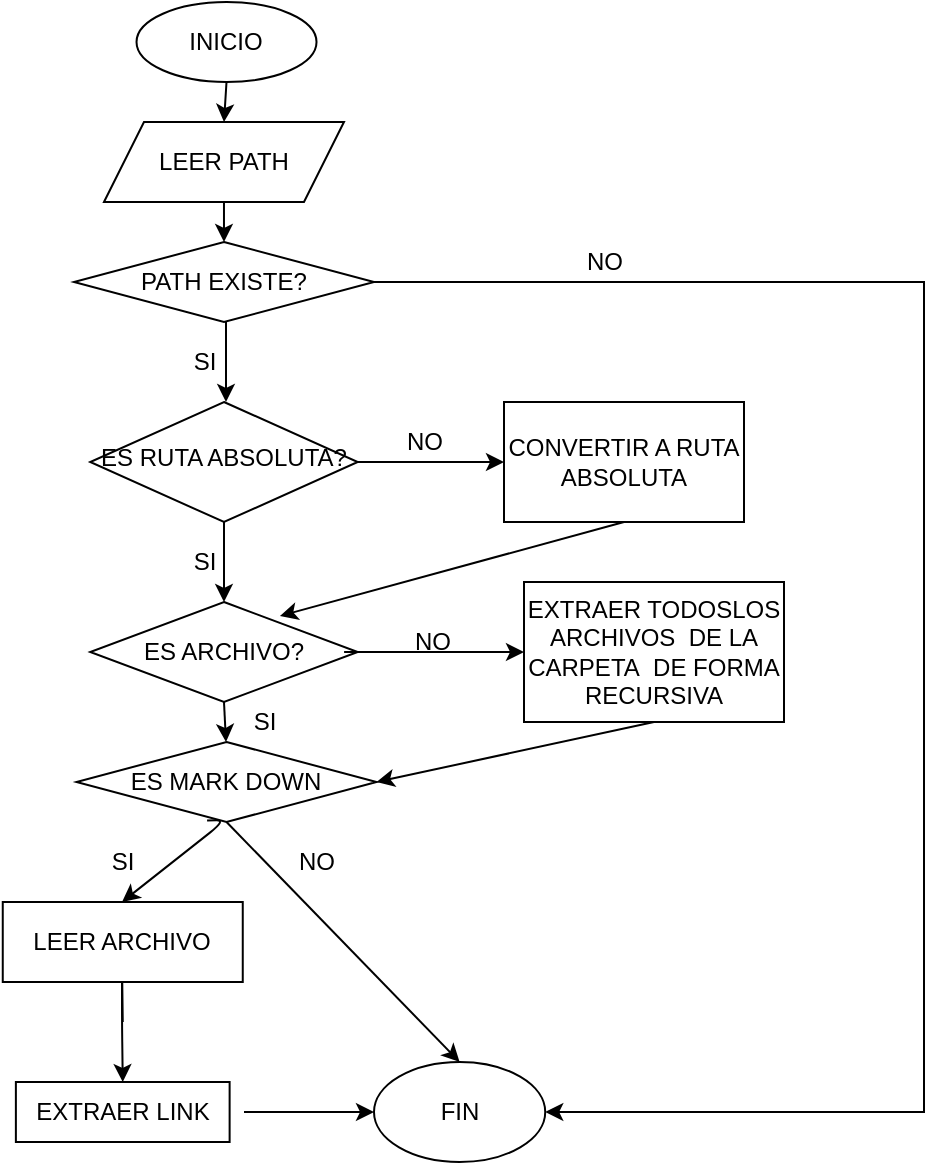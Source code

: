 <mxfile version="13.8.1" type="github">
  <diagram id="-itqMvD3cVKKmhOZ7wiD" name="Page-1">
    <mxGraphModel dx="723" dy="1571" grid="1" gridSize="10" guides="1" tooltips="1" connect="1" arrows="1" fold="1" page="1" pageScale="1" pageWidth="827" pageHeight="1169" math="0" shadow="0">
      <root>
        <mxCell id="0" />
        <mxCell id="1" parent="0" />
        <mxCell id="Q8JPxETYIf0AdVCPlq3T-29" value="INICIO" style="ellipse;whiteSpace=wrap;html=1;" parent="1" vertex="1">
          <mxGeometry x="266.26" y="-40" width="90" height="40" as="geometry" />
        </mxCell>
        <mxCell id="Q8JPxETYIf0AdVCPlq3T-30" value="FIN" style="ellipse;whiteSpace=wrap;html=1;" parent="1" vertex="1">
          <mxGeometry x="385" y="490" width="85.62" height="50" as="geometry" />
        </mxCell>
        <mxCell id="Q8JPxETYIf0AdVCPlq3T-31" value="" style="endArrow=classic;html=1;exitX=0.46;exitY=1;exitDx=0;exitDy=0;exitPerimeter=0;" parent="1" edge="1">
          <mxGeometry width="50" height="50" relative="1" as="geometry">
            <mxPoint x="311.0" y="120" as="sourcePoint" />
            <mxPoint x="311" y="160" as="targetPoint" />
          </mxGeometry>
        </mxCell>
        <mxCell id="Q8JPxETYIf0AdVCPlq3T-32" value="" style="endArrow=classic;html=1;exitX=1;exitY=0.5;exitDx=0;exitDy=0;entryX=0;entryY=0.5;entryDx=0;entryDy=0;" parent="1" source="Q8JPxETYIf0AdVCPlq3T-33" edge="1">
          <mxGeometry width="50" height="50" relative="1" as="geometry">
            <mxPoint x="390" y="220" as="sourcePoint" />
            <mxPoint x="450" y="190" as="targetPoint" />
          </mxGeometry>
        </mxCell>
        <mxCell id="Q8JPxETYIf0AdVCPlq3T-33" value="ES RUTA ABSOLUTA?" style="rhombus;whiteSpace=wrap;html=1;shadow=0;fontFamily=Helvetica;fontSize=12;align=center;strokeWidth=1;spacing=6;spacingTop=-4;" parent="1" vertex="1">
          <mxGeometry x="243.12" y="160" width="133.75" height="60" as="geometry" />
        </mxCell>
        <mxCell id="Q8JPxETYIf0AdVCPlq3T-34" value="" style="endArrow=classic;html=1;exitX=0.5;exitY=1;exitDx=0;exitDy=0;entryX=0.5;entryY=0;entryDx=0;entryDy=0;" parent="1" source="Q8JPxETYIf0AdVCPlq3T-33" target="Q8JPxETYIf0AdVCPlq3T-51" edge="1">
          <mxGeometry width="50" height="50" relative="1" as="geometry">
            <mxPoint x="400" y="330" as="sourcePoint" />
            <mxPoint x="215" y="270.0" as="targetPoint" />
          </mxGeometry>
        </mxCell>
        <mxCell id="Q8JPxETYIf0AdVCPlq3T-35" value="" style="endArrow=classic;html=1;exitX=0.419;exitY=0.976;exitDx=0;exitDy=0;exitPerimeter=0;" parent="1" edge="1">
          <mxGeometry width="50" height="50" relative="1" as="geometry">
            <mxPoint x="301.54" y="369.28" as="sourcePoint" />
            <mxPoint x="259" y="410" as="targetPoint" />
            <Array as="points">
              <mxPoint x="311" y="369" />
            </Array>
          </mxGeometry>
        </mxCell>
        <mxCell id="Q8JPxETYIf0AdVCPlq3T-36" value="" style="endArrow=classic;html=1;exitX=0.5;exitY=1;exitDx=0;exitDy=0;entryX=0.5;entryY=0;entryDx=0;entryDy=0;" parent="1" target="Q8JPxETYIf0AdVCPlq3T-30" edge="1">
          <mxGeometry width="50" height="50" relative="1" as="geometry">
            <mxPoint x="311.26" y="370" as="sourcePoint" />
            <mxPoint x="410" y="500" as="targetPoint" />
          </mxGeometry>
        </mxCell>
        <mxCell id="Q8JPxETYIf0AdVCPlq3T-37" value="SI" style="text;html=1;align=center;verticalAlign=middle;resizable=0;points=[];autosize=1;" parent="1" vertex="1">
          <mxGeometry x="285" y="230" width="30" height="20" as="geometry" />
        </mxCell>
        <mxCell id="Q8JPxETYIf0AdVCPlq3T-38" value="NO" style="text;html=1;align=center;verticalAlign=middle;resizable=0;points=[];autosize=1;" parent="1" vertex="1">
          <mxGeometry x="341.26" y="380" width="30" height="20" as="geometry" />
        </mxCell>
        <mxCell id="Q8JPxETYIf0AdVCPlq3T-39" value="" style="endArrow=classic;html=1;exitX=0.5;exitY=1;exitDx=0;exitDy=0;entryX=0.5;entryY=0;entryDx=0;entryDy=0;" parent="1" target="Q8JPxETYIf0AdVCPlq3T-40" edge="1">
          <mxGeometry width="50" height="50" relative="1" as="geometry">
            <mxPoint x="259.38" y="470" as="sourcePoint" />
            <mxPoint x="259" y="510" as="targetPoint" />
            <Array as="points">
              <mxPoint x="259" y="440" />
              <mxPoint x="259" y="470" />
            </Array>
          </mxGeometry>
        </mxCell>
        <mxCell id="Q8JPxETYIf0AdVCPlq3T-40" value="EXTRAER LINK" style="rounded=0;whiteSpace=wrap;html=1;" parent="1" vertex="1">
          <mxGeometry x="205.94" y="500" width="106.87" height="30" as="geometry" />
        </mxCell>
        <mxCell id="Q8JPxETYIf0AdVCPlq3T-41" value="" style="endArrow=classic;html=1;entryX=0;entryY=0.5;entryDx=0;entryDy=0;" parent="1" target="Q8JPxETYIf0AdVCPlq3T-30" edge="1">
          <mxGeometry width="50" height="50" relative="1" as="geometry">
            <mxPoint x="320" y="515" as="sourcePoint" />
            <mxPoint x="450" y="360" as="targetPoint" />
          </mxGeometry>
        </mxCell>
        <mxCell id="Q8JPxETYIf0AdVCPlq3T-44" value="" style="endArrow=classic;html=1;exitX=0.5;exitY=1;exitDx=0;exitDy=0;" parent="1" source="Q8JPxETYIf0AdVCPlq3T-51" edge="1">
          <mxGeometry width="50" height="50" relative="1" as="geometry">
            <mxPoint x="230" y="320" as="sourcePoint" />
            <mxPoint x="311" y="330" as="targetPoint" />
          </mxGeometry>
        </mxCell>
        <mxCell id="Q8JPxETYIf0AdVCPlq3T-47" value="SI" style="text;html=1;align=center;verticalAlign=middle;resizable=0;points=[];autosize=1;" parent="1" vertex="1">
          <mxGeometry x="244.38" y="380" width="30" height="20" as="geometry" />
        </mxCell>
        <mxCell id="Q8JPxETYIf0AdVCPlq3T-48" value="" style="endArrow=classic;html=1;exitX=0.5;exitY=1;exitDx=0;exitDy=0;" parent="1" source="Q8JPxETYIf0AdVCPlq3T-29" edge="1">
          <mxGeometry width="50" height="50" relative="1" as="geometry">
            <mxPoint x="380" y="350" as="sourcePoint" />
            <mxPoint x="310" y="20" as="targetPoint" />
          </mxGeometry>
        </mxCell>
        <mxCell id="Q8JPxETYIf0AdVCPlq3T-51" value="ES ARCHIVO?" style="rhombus;whiteSpace=wrap;html=1;" parent="1" vertex="1">
          <mxGeometry x="243.12" y="260" width="133.75" height="50" as="geometry" />
        </mxCell>
        <mxCell id="8ss8niaZClUd9AMCk5Hf-4" style="edgeStyle=orthogonalEdgeStyle;rounded=0;orthogonalLoop=1;jettySize=auto;html=1;exitX=1;exitY=0.5;exitDx=0;exitDy=0;entryX=1;entryY=0.5;entryDx=0;entryDy=0;" edge="1" parent="1" source="Q8JPxETYIf0AdVCPlq3T-52" target="Q8JPxETYIf0AdVCPlq3T-30">
          <mxGeometry relative="1" as="geometry">
            <mxPoint x="590" y="100" as="targetPoint" />
            <Array as="points">
              <mxPoint x="660" y="100" />
              <mxPoint x="660" y="515" />
            </Array>
          </mxGeometry>
        </mxCell>
        <mxCell id="Q8JPxETYIf0AdVCPlq3T-52" value="PATH EXISTE?" style="rhombus;whiteSpace=wrap;html=1;" parent="1" vertex="1">
          <mxGeometry x="235" y="80" width="150" height="40" as="geometry" />
        </mxCell>
        <mxCell id="Q8JPxETYIf0AdVCPlq3T-53" value="SI" style="text;html=1;align=center;verticalAlign=middle;resizable=0;points=[];autosize=1;" parent="1" vertex="1">
          <mxGeometry x="285" y="130" width="30" height="20" as="geometry" />
        </mxCell>
        <mxCell id="8ss8niaZClUd9AMCk5Hf-6" value="NO" style="text;html=1;align=center;verticalAlign=middle;resizable=0;points=[];autosize=1;" vertex="1" parent="1">
          <mxGeometry x="485" y="80" width="30" height="20" as="geometry" />
        </mxCell>
        <mxCell id="8ss8niaZClUd9AMCk5Hf-7" value="LEER PATH" style="shape=parallelogram;perimeter=parallelogramPerimeter;whiteSpace=wrap;html=1;fixedSize=1;" vertex="1" parent="1">
          <mxGeometry x="249.99" y="20" width="120" height="40" as="geometry" />
        </mxCell>
        <mxCell id="8ss8niaZClUd9AMCk5Hf-9" value="" style="endArrow=classic;html=1;exitX=0.5;exitY=1;exitDx=0;exitDy=0;entryX=0.5;entryY=0;entryDx=0;entryDy=0;" edge="1" parent="1" source="8ss8niaZClUd9AMCk5Hf-7" target="Q8JPxETYIf0AdVCPlq3T-52">
          <mxGeometry width="50" height="50" relative="1" as="geometry">
            <mxPoint x="390" y="240" as="sourcePoint" />
            <mxPoint x="440" y="190" as="targetPoint" />
          </mxGeometry>
        </mxCell>
        <mxCell id="8ss8niaZClUd9AMCk5Hf-11" value="NO" style="text;html=1;align=center;verticalAlign=middle;resizable=0;points=[];autosize=1;" vertex="1" parent="1">
          <mxGeometry x="395" y="170" width="30" height="20" as="geometry" />
        </mxCell>
        <mxCell id="8ss8niaZClUd9AMCk5Hf-13" value="CONVERTIR A RUTA ABSOLUTA" style="rounded=0;whiteSpace=wrap;html=1;" vertex="1" parent="1">
          <mxGeometry x="450" y="160" width="120" height="60" as="geometry" />
        </mxCell>
        <mxCell id="8ss8niaZClUd9AMCk5Hf-14" value="" style="endArrow=classic;html=1;exitX=0.5;exitY=1;exitDx=0;exitDy=0;entryX=0.709;entryY=0.14;entryDx=0;entryDy=0;entryPerimeter=0;" edge="1" parent="1" source="8ss8niaZClUd9AMCk5Hf-13" target="Q8JPxETYIf0AdVCPlq3T-51">
          <mxGeometry width="50" height="50" relative="1" as="geometry">
            <mxPoint x="390" y="350" as="sourcePoint" />
            <mxPoint x="440" y="300" as="targetPoint" />
          </mxGeometry>
        </mxCell>
        <mxCell id="8ss8niaZClUd9AMCk5Hf-15" value="EXTRAER TODOSLOS ARCHIVOS&amp;nbsp; DE LA CARPETA&amp;nbsp; DE FORMA RECURSIVA" style="rounded=0;whiteSpace=wrap;html=1;" vertex="1" parent="1">
          <mxGeometry x="460" y="250" width="130" height="70" as="geometry" />
        </mxCell>
        <mxCell id="8ss8niaZClUd9AMCk5Hf-16" value="" style="endArrow=classic;html=1;exitX=0.5;exitY=1;exitDx=0;exitDy=0;entryX=1;entryY=0.5;entryDx=0;entryDy=0;" edge="1" parent="1" source="8ss8niaZClUd9AMCk5Hf-15" target="8ss8niaZClUd9AMCk5Hf-17">
          <mxGeometry width="50" height="50" relative="1" as="geometry">
            <mxPoint x="390" y="320" as="sourcePoint" />
            <mxPoint x="321.88" y="440" as="targetPoint" />
          </mxGeometry>
        </mxCell>
        <mxCell id="8ss8niaZClUd9AMCk5Hf-17" value="ES MARK DOWN" style="rhombus;whiteSpace=wrap;html=1;" vertex="1" parent="1">
          <mxGeometry x="236.26" y="330" width="150" height="40" as="geometry" />
        </mxCell>
        <mxCell id="8ss8niaZClUd9AMCk5Hf-18" value="LEER ARCHIVO" style="rounded=0;whiteSpace=wrap;html=1;" vertex="1" parent="1">
          <mxGeometry x="199.38" y="410" width="120" height="40" as="geometry" />
        </mxCell>
        <mxCell id="8ss8niaZClUd9AMCk5Hf-21" value="" style="endArrow=classic;html=1;entryX=0;entryY=0.5;entryDx=0;entryDy=0;exitX=0.949;exitY=0.5;exitDx=0;exitDy=0;exitPerimeter=0;" edge="1" parent="1" source="Q8JPxETYIf0AdVCPlq3T-51" target="8ss8niaZClUd9AMCk5Hf-15">
          <mxGeometry width="50" height="50" relative="1" as="geometry">
            <mxPoint x="380" y="290" as="sourcePoint" />
            <mxPoint x="440" y="280" as="targetPoint" />
          </mxGeometry>
        </mxCell>
        <mxCell id="8ss8niaZClUd9AMCk5Hf-23" value="SI" style="text;html=1;align=center;verticalAlign=middle;resizable=0;points=[];autosize=1;" vertex="1" parent="1">
          <mxGeometry x="315" y="310" width="30" height="20" as="geometry" />
        </mxCell>
        <mxCell id="8ss8niaZClUd9AMCk5Hf-24" value="NO" style="text;html=1;align=center;verticalAlign=middle;resizable=0;points=[];autosize=1;" vertex="1" parent="1">
          <mxGeometry x="399" y="270" width="30" height="20" as="geometry" />
        </mxCell>
      </root>
    </mxGraphModel>
  </diagram>
</mxfile>

